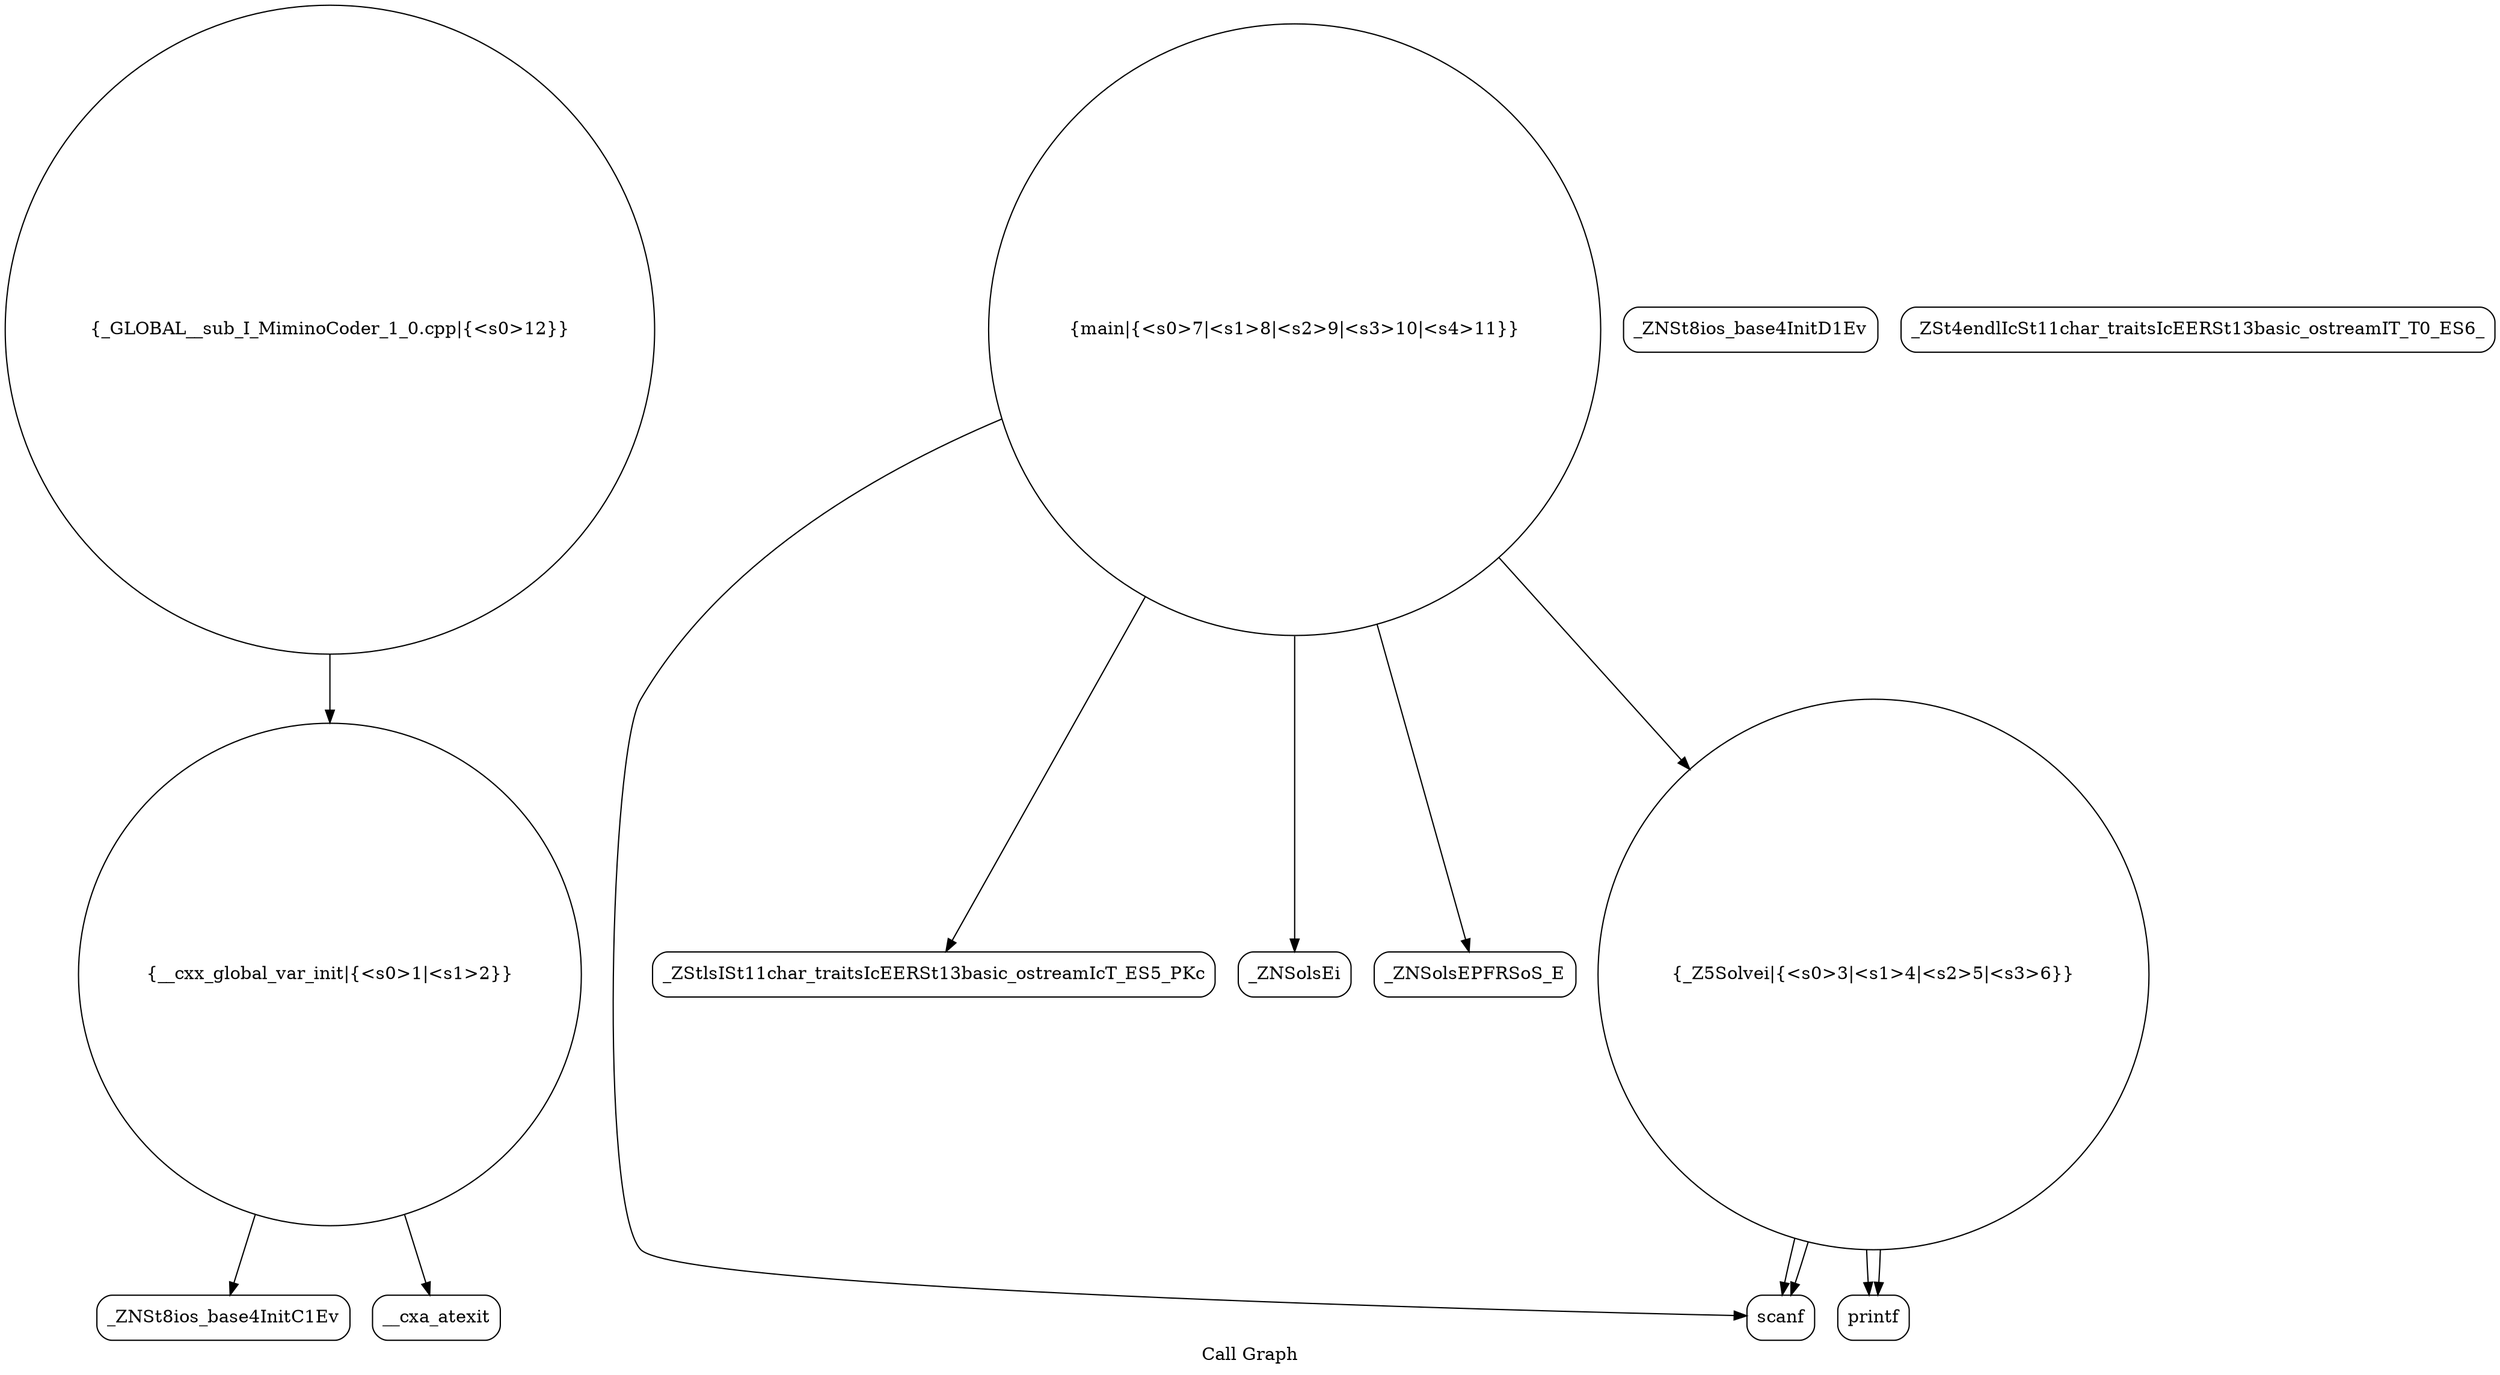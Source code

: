 digraph "Call Graph" {
	label="Call Graph";

	Node0x55a65620c050 [shape=record,shape=circle,label="{__cxx_global_var_init|{<s0>1|<s1>2}}"];
	Node0x55a65620c050:s0 -> Node0x55a65620c4e0[color=black];
	Node0x55a65620c050:s1 -> Node0x55a65620c5e0[color=black];
	Node0x55a65620c7e0 [shape=record,shape=circle,label="{main|{<s0>7|<s1>8|<s2>9|<s3>10|<s4>11}}"];
	Node0x55a65620c7e0:s0 -> Node0x55a65620c6e0[color=black];
	Node0x55a65620c7e0:s1 -> Node0x55a65620c860[color=black];
	Node0x55a65620c7e0:s2 -> Node0x55a65620c8e0[color=black];
	Node0x55a65620c7e0:s3 -> Node0x55a65620c960[color=black];
	Node0x55a65620c7e0:s4 -> Node0x55a65620c660[color=black];
	Node0x55a65620c560 [shape=record,shape=Mrecord,label="{_ZNSt8ios_base4InitD1Ev}"];
	Node0x55a65620c8e0 [shape=record,shape=Mrecord,label="{_ZNSolsEi}"];
	Node0x55a65620c660 [shape=record,shape=circle,label="{_Z5Solvei|{<s0>3|<s1>4|<s2>5|<s3>6}}"];
	Node0x55a65620c660:s0 -> Node0x55a65620c6e0[color=black];
	Node0x55a65620c660:s1 -> Node0x55a65620c6e0[color=black];
	Node0x55a65620c660:s2 -> Node0x55a65620c760[color=black];
	Node0x55a65620c660:s3 -> Node0x55a65620c760[color=black];
	Node0x55a65620c9e0 [shape=record,shape=Mrecord,label="{_ZSt4endlIcSt11char_traitsIcEERSt13basic_ostreamIT_T0_ES6_}"];
	Node0x55a65620c760 [shape=record,shape=Mrecord,label="{printf}"];
	Node0x55a65620c4e0 [shape=record,shape=Mrecord,label="{_ZNSt8ios_base4InitC1Ev}"];
	Node0x55a65620c860 [shape=record,shape=Mrecord,label="{_ZStlsISt11char_traitsIcEERSt13basic_ostreamIcT_ES5_PKc}"];
	Node0x55a65620c5e0 [shape=record,shape=Mrecord,label="{__cxa_atexit}"];
	Node0x55a65620c960 [shape=record,shape=Mrecord,label="{_ZNSolsEPFRSoS_E}"];
	Node0x55a65620c6e0 [shape=record,shape=Mrecord,label="{scanf}"];
	Node0x55a65620ca60 [shape=record,shape=circle,label="{_GLOBAL__sub_I_MiminoCoder_1_0.cpp|{<s0>12}}"];
	Node0x55a65620ca60:s0 -> Node0x55a65620c050[color=black];
}
